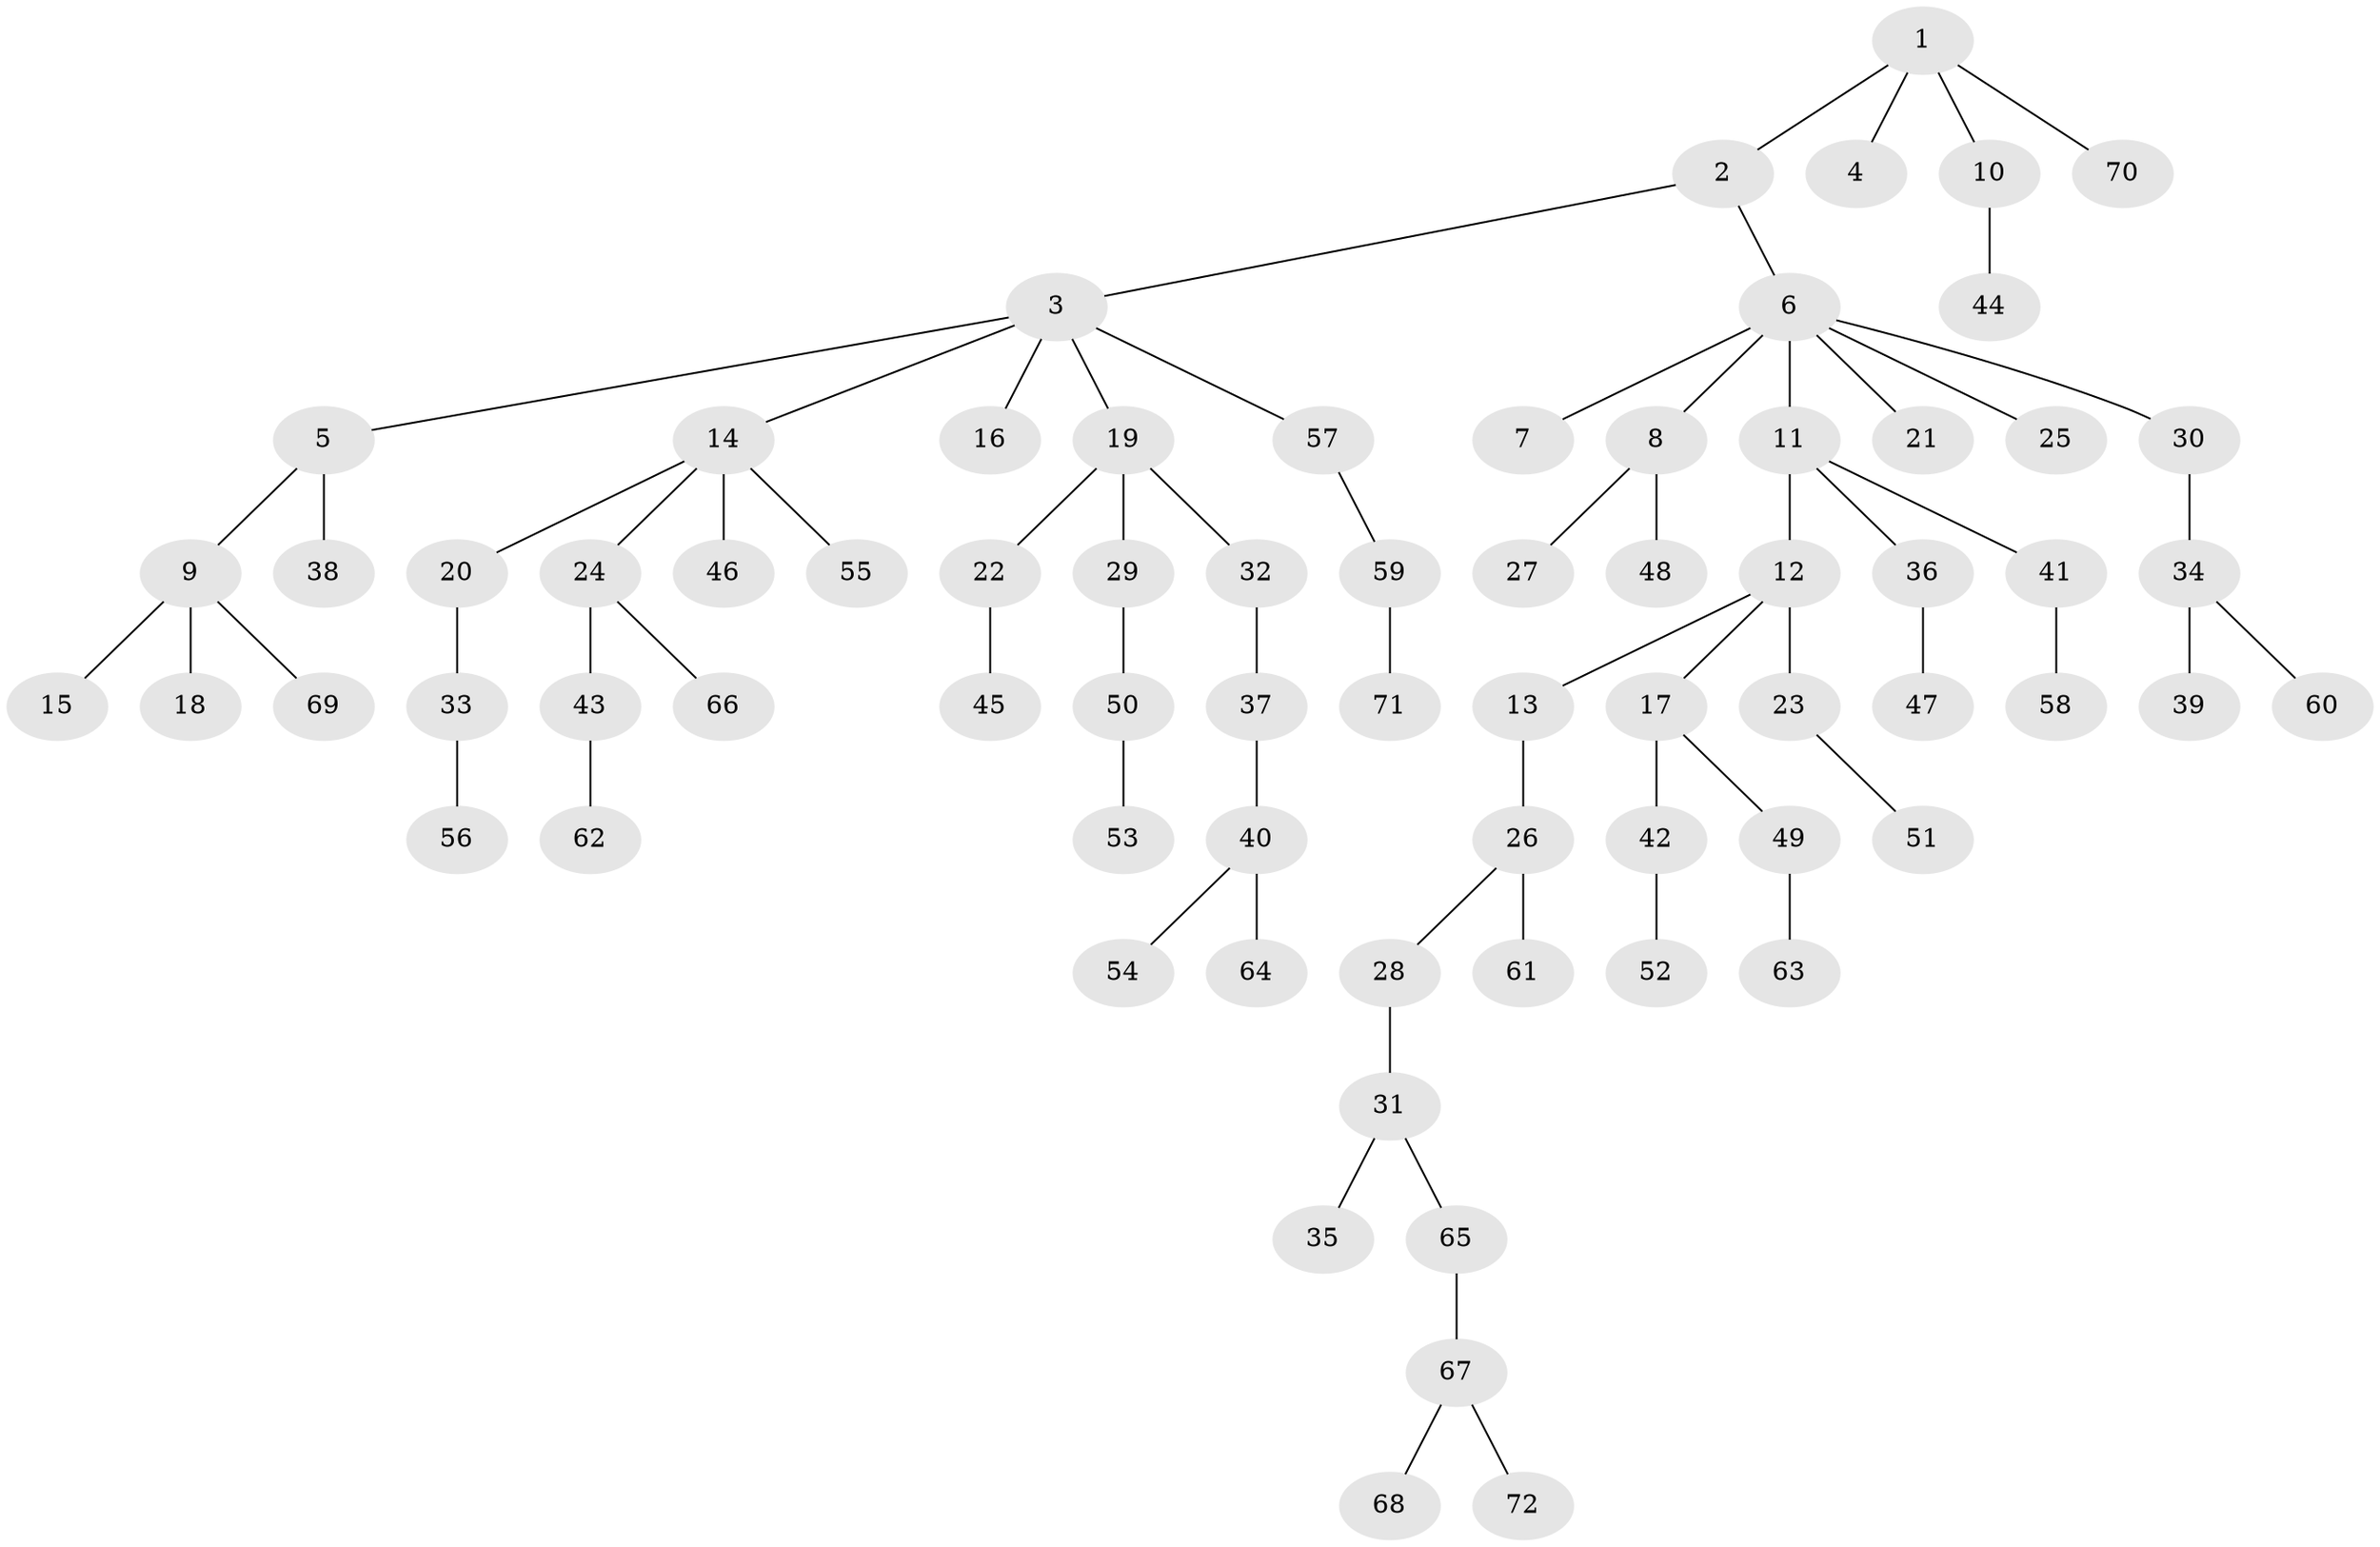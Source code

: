 // Generated by graph-tools (version 1.1) at 2025/11/02/27/25 16:11:26]
// undirected, 72 vertices, 71 edges
graph export_dot {
graph [start="1"]
  node [color=gray90,style=filled];
  1;
  2;
  3;
  4;
  5;
  6;
  7;
  8;
  9;
  10;
  11;
  12;
  13;
  14;
  15;
  16;
  17;
  18;
  19;
  20;
  21;
  22;
  23;
  24;
  25;
  26;
  27;
  28;
  29;
  30;
  31;
  32;
  33;
  34;
  35;
  36;
  37;
  38;
  39;
  40;
  41;
  42;
  43;
  44;
  45;
  46;
  47;
  48;
  49;
  50;
  51;
  52;
  53;
  54;
  55;
  56;
  57;
  58;
  59;
  60;
  61;
  62;
  63;
  64;
  65;
  66;
  67;
  68;
  69;
  70;
  71;
  72;
  1 -- 2;
  1 -- 4;
  1 -- 10;
  1 -- 70;
  2 -- 3;
  2 -- 6;
  3 -- 5;
  3 -- 14;
  3 -- 16;
  3 -- 19;
  3 -- 57;
  5 -- 9;
  5 -- 38;
  6 -- 7;
  6 -- 8;
  6 -- 11;
  6 -- 21;
  6 -- 25;
  6 -- 30;
  8 -- 27;
  8 -- 48;
  9 -- 15;
  9 -- 18;
  9 -- 69;
  10 -- 44;
  11 -- 12;
  11 -- 36;
  11 -- 41;
  12 -- 13;
  12 -- 17;
  12 -- 23;
  13 -- 26;
  14 -- 20;
  14 -- 24;
  14 -- 46;
  14 -- 55;
  17 -- 42;
  17 -- 49;
  19 -- 22;
  19 -- 29;
  19 -- 32;
  20 -- 33;
  22 -- 45;
  23 -- 51;
  24 -- 43;
  24 -- 66;
  26 -- 28;
  26 -- 61;
  28 -- 31;
  29 -- 50;
  30 -- 34;
  31 -- 35;
  31 -- 65;
  32 -- 37;
  33 -- 56;
  34 -- 39;
  34 -- 60;
  36 -- 47;
  37 -- 40;
  40 -- 54;
  40 -- 64;
  41 -- 58;
  42 -- 52;
  43 -- 62;
  49 -- 63;
  50 -- 53;
  57 -- 59;
  59 -- 71;
  65 -- 67;
  67 -- 68;
  67 -- 72;
}
